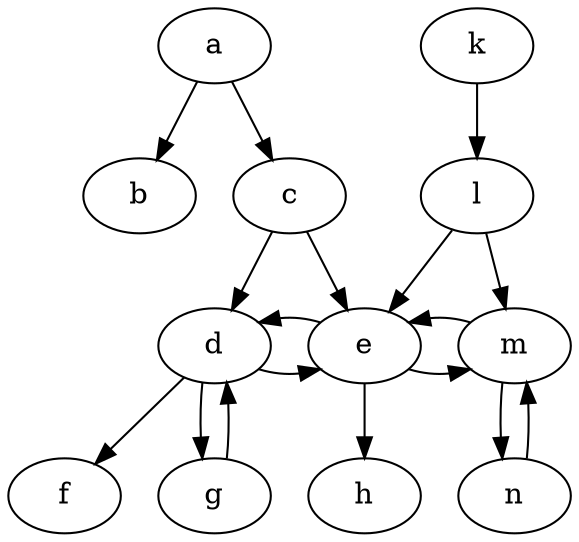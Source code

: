 strict digraph "" {
	a -> b;
	a -> c;
	c -> d;
	c -> e;
	k -> l;
	l -> e;
	l -> m;
	d -> e;
	d -> f;
	d -> g;
	e -> d;
	e -> m;
	e -> h;
	m -> e;
	m -> n;
	g -> d;
	n -> m;
{rank=same; "d" "e" "m"}
}
